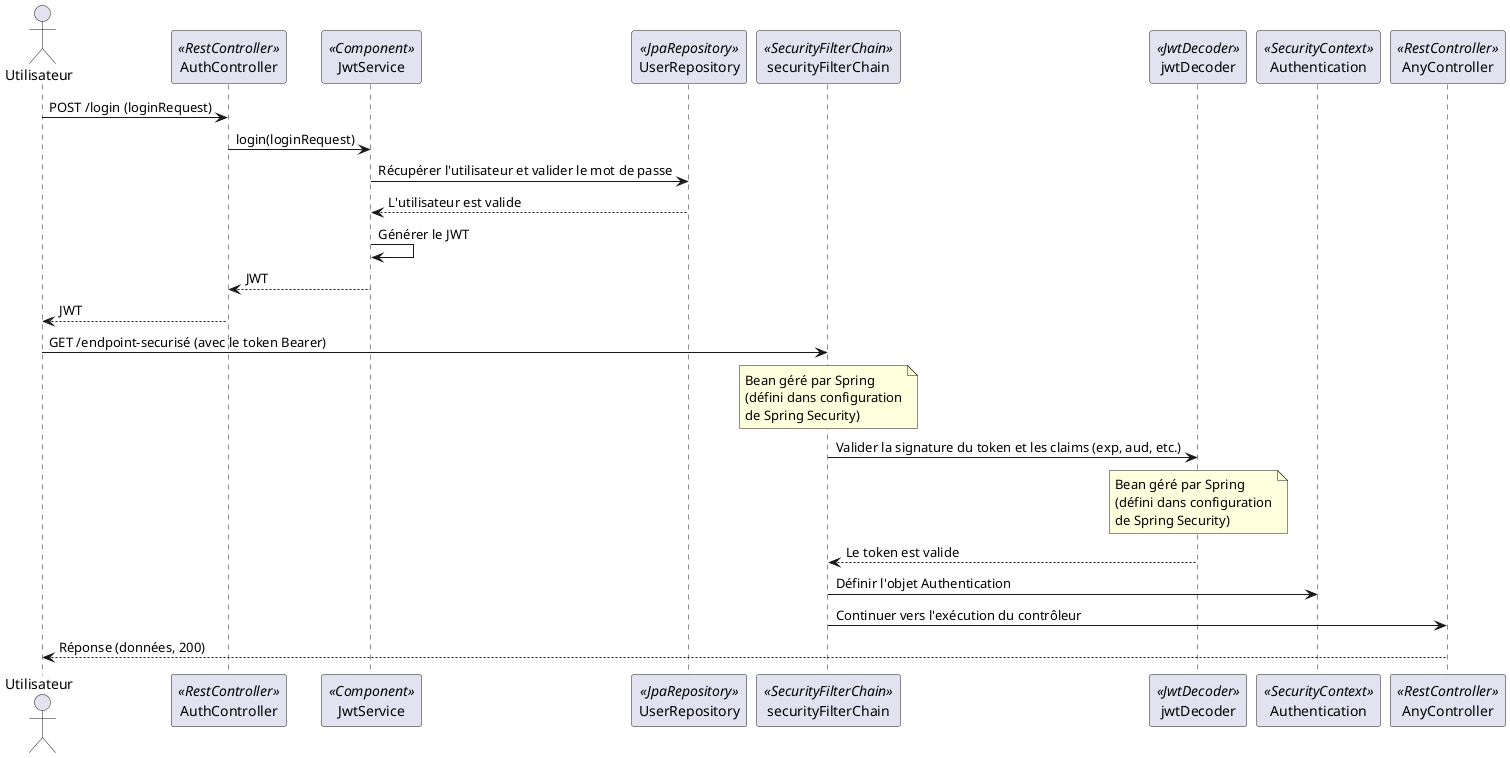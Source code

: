 @startuml
actor Utilisateur

participant AuthController <<RestController>>
participant JwtService <<Component>>
participant UserRepository <<JpaRepository>>
participant securityFilterChain <<SecurityFilterChain>>
participant jwtDecoder <<JwtDecoder>>
participant Authentication <<SecurityContext>>
participant AnyController <<RestController>>

Utilisateur -> AuthController: POST /login (loginRequest)
AuthController -> JwtService: login(loginRequest)
JwtService -> UserRepository: Récupérer l'utilisateur et valider le mot de passe
UserRepository --> JwtService: L'utilisateur est valide
JwtService -> JwtService: Générer le JWT
JwtService --> AuthController: JWT
AuthController --> Utilisateur: JWT

Utilisateur -> securityFilterChain: GET /endpoint-securisé (avec le token Bearer)
note over of securityFilterChain
    Bean géré par Spring
    (défini dans configuration
    de Spring Security)
end note

securityFilterChain -> jwtDecoder: Valider la signature du token et les claims (exp, aud, etc.)
note over of jwtDecoder
    Bean géré par Spring
    (défini dans configuration
    de Spring Security)
end note
jwtDecoder --> securityFilterChain: Le token est valide
securityFilterChain -> Authentication: Définir l'objet Authentication
securityFilterChain -> AnyController: Continuer vers l'exécution du contrôleur
AnyController --> Utilisateur: Réponse (données, 200)

@enduml